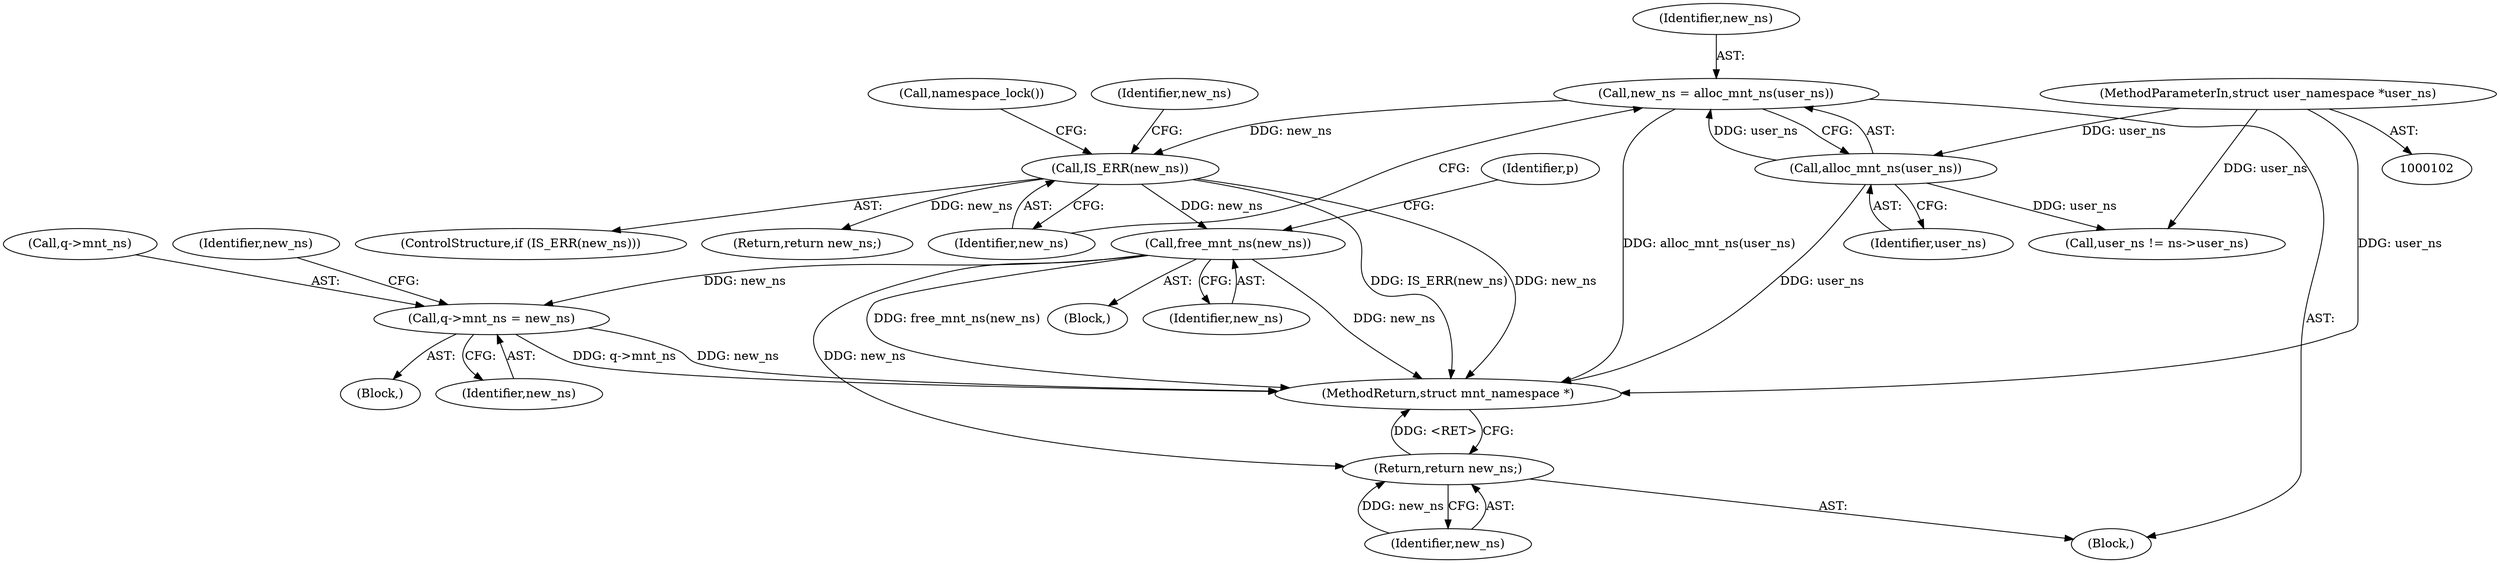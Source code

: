 digraph "0_linux_d29216842a85c7970c536108e093963f02714498_2@API" {
"1000176" [label="(Call,free_mnt_ns(new_ns))"];
"1000145" [label="(Call,IS_ERR(new_ns))"];
"1000140" [label="(Call,new_ns = alloc_mnt_ns(user_ns))"];
"1000142" [label="(Call,alloc_mnt_ns(user_ns))"];
"1000105" [label="(MethodParameterIn,struct user_namespace *user_ns)"];
"1000184" [label="(Call,q->mnt_ns = new_ns)"];
"1000289" [label="(Return,return new_ns;)"];
"1000185" [label="(Call,q->mnt_ns)"];
"1000179" [label="(Identifier,p)"];
"1000147" [label="(Return,return new_ns;)"];
"1000107" [label="(Block,)"];
"1000148" [label="(Identifier,new_ns)"];
"1000183" [label="(Block,)"];
"1000290" [label="(Identifier,new_ns)"];
"1000145" [label="(Call,IS_ERR(new_ns))"];
"1000177" [label="(Identifier,new_ns)"];
"1000291" [label="(MethodReturn,struct mnt_namespace *)"];
"1000146" [label="(Identifier,new_ns)"];
"1000105" [label="(MethodParameterIn,struct user_namespace *user_ns)"];
"1000140" [label="(Call,new_ns = alloc_mnt_ns(user_ns))"];
"1000176" [label="(Call,free_mnt_ns(new_ns))"];
"1000156" [label="(Call,user_ns != ns->user_ns)"];
"1000174" [label="(Block,)"];
"1000188" [label="(Identifier,new_ns)"];
"1000144" [label="(ControlStructure,if (IS_ERR(new_ns)))"];
"1000149" [label="(Call,namespace_lock())"];
"1000184" [label="(Call,q->mnt_ns = new_ns)"];
"1000142" [label="(Call,alloc_mnt_ns(user_ns))"];
"1000141" [label="(Identifier,new_ns)"];
"1000143" [label="(Identifier,user_ns)"];
"1000191" [label="(Identifier,new_ns)"];
"1000289" [label="(Return,return new_ns;)"];
"1000176" -> "1000174"  [label="AST: "];
"1000176" -> "1000177"  [label="CFG: "];
"1000177" -> "1000176"  [label="AST: "];
"1000179" -> "1000176"  [label="CFG: "];
"1000176" -> "1000291"  [label="DDG: free_mnt_ns(new_ns)"];
"1000176" -> "1000291"  [label="DDG: new_ns"];
"1000145" -> "1000176"  [label="DDG: new_ns"];
"1000176" -> "1000184"  [label="DDG: new_ns"];
"1000176" -> "1000289"  [label="DDG: new_ns"];
"1000145" -> "1000144"  [label="AST: "];
"1000145" -> "1000146"  [label="CFG: "];
"1000146" -> "1000145"  [label="AST: "];
"1000148" -> "1000145"  [label="CFG: "];
"1000149" -> "1000145"  [label="CFG: "];
"1000145" -> "1000291"  [label="DDG: IS_ERR(new_ns)"];
"1000145" -> "1000291"  [label="DDG: new_ns"];
"1000140" -> "1000145"  [label="DDG: new_ns"];
"1000145" -> "1000147"  [label="DDG: new_ns"];
"1000140" -> "1000107"  [label="AST: "];
"1000140" -> "1000142"  [label="CFG: "];
"1000141" -> "1000140"  [label="AST: "];
"1000142" -> "1000140"  [label="AST: "];
"1000146" -> "1000140"  [label="CFG: "];
"1000140" -> "1000291"  [label="DDG: alloc_mnt_ns(user_ns)"];
"1000142" -> "1000140"  [label="DDG: user_ns"];
"1000142" -> "1000143"  [label="CFG: "];
"1000143" -> "1000142"  [label="AST: "];
"1000142" -> "1000291"  [label="DDG: user_ns"];
"1000105" -> "1000142"  [label="DDG: user_ns"];
"1000142" -> "1000156"  [label="DDG: user_ns"];
"1000105" -> "1000102"  [label="AST: "];
"1000105" -> "1000291"  [label="DDG: user_ns"];
"1000105" -> "1000156"  [label="DDG: user_ns"];
"1000184" -> "1000183"  [label="AST: "];
"1000184" -> "1000188"  [label="CFG: "];
"1000185" -> "1000184"  [label="AST: "];
"1000188" -> "1000184"  [label="AST: "];
"1000191" -> "1000184"  [label="CFG: "];
"1000184" -> "1000291"  [label="DDG: q->mnt_ns"];
"1000184" -> "1000291"  [label="DDG: new_ns"];
"1000289" -> "1000107"  [label="AST: "];
"1000289" -> "1000290"  [label="CFG: "];
"1000290" -> "1000289"  [label="AST: "];
"1000291" -> "1000289"  [label="CFG: "];
"1000289" -> "1000291"  [label="DDG: <RET>"];
"1000290" -> "1000289"  [label="DDG: new_ns"];
}
